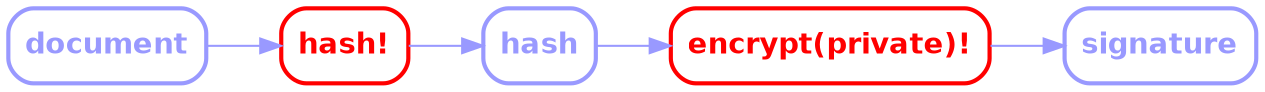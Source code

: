 digraph G {
    rankdir=LR;
    graph [
        K=1.0,
        overlap=false,
        splines = spline,
    ];
    node [
        shape=box
        style="rounded,bold"
        color="#9999ff",
        fontcolor="#9999ff",
        fontname="Helvetica-bold",
    ];
    edge [
        # arrowsize=2,
        color="#9999ff",
    ];
    "hash!" [color=red, fontcolor=red]
    "encrypt(private)!" [color=red, fontcolor=red]

    document -> "hash!"
    "hash!" -> hash
    hash -> "encrypt(private)!"
    "encrypt(private)!" -> signature
}

